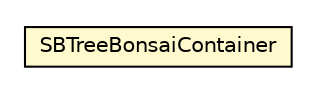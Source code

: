 #!/usr/local/bin/dot
#
# Class diagram 
# Generated by UMLGraph version R5_6-24-gf6e263 (http://www.umlgraph.org/)
#

digraph G {
	edge [fontname="Helvetica",fontsize=10,labelfontname="Helvetica",labelfontsize=10];
	node [fontname="Helvetica",fontsize=10,shape=plaintext];
	nodesep=0.25;
	ranksep=0.5;
	// com.orientechnologies.orient.core.storage.ridbag.sbtree.OSBTreeCollectionManagerAbstract.SBTreeBonsaiContainer
	c5968908 [label=<<table title="com.orientechnologies.orient.core.storage.ridbag.sbtree.OSBTreeCollectionManagerAbstract.SBTreeBonsaiContainer" border="0" cellborder="1" cellspacing="0" cellpadding="2" port="p" bgcolor="lemonChiffon" href="./OSBTreeCollectionManagerAbstract.SBTreeBonsaiContainer.html">
		<tr><td><table border="0" cellspacing="0" cellpadding="1">
<tr><td align="center" balign="center"> SBTreeBonsaiContainer </td></tr>
		</table></td></tr>
		</table>>, URL="./OSBTreeCollectionManagerAbstract.SBTreeBonsaiContainer.html", fontname="Helvetica", fontcolor="black", fontsize=10.0];
}

